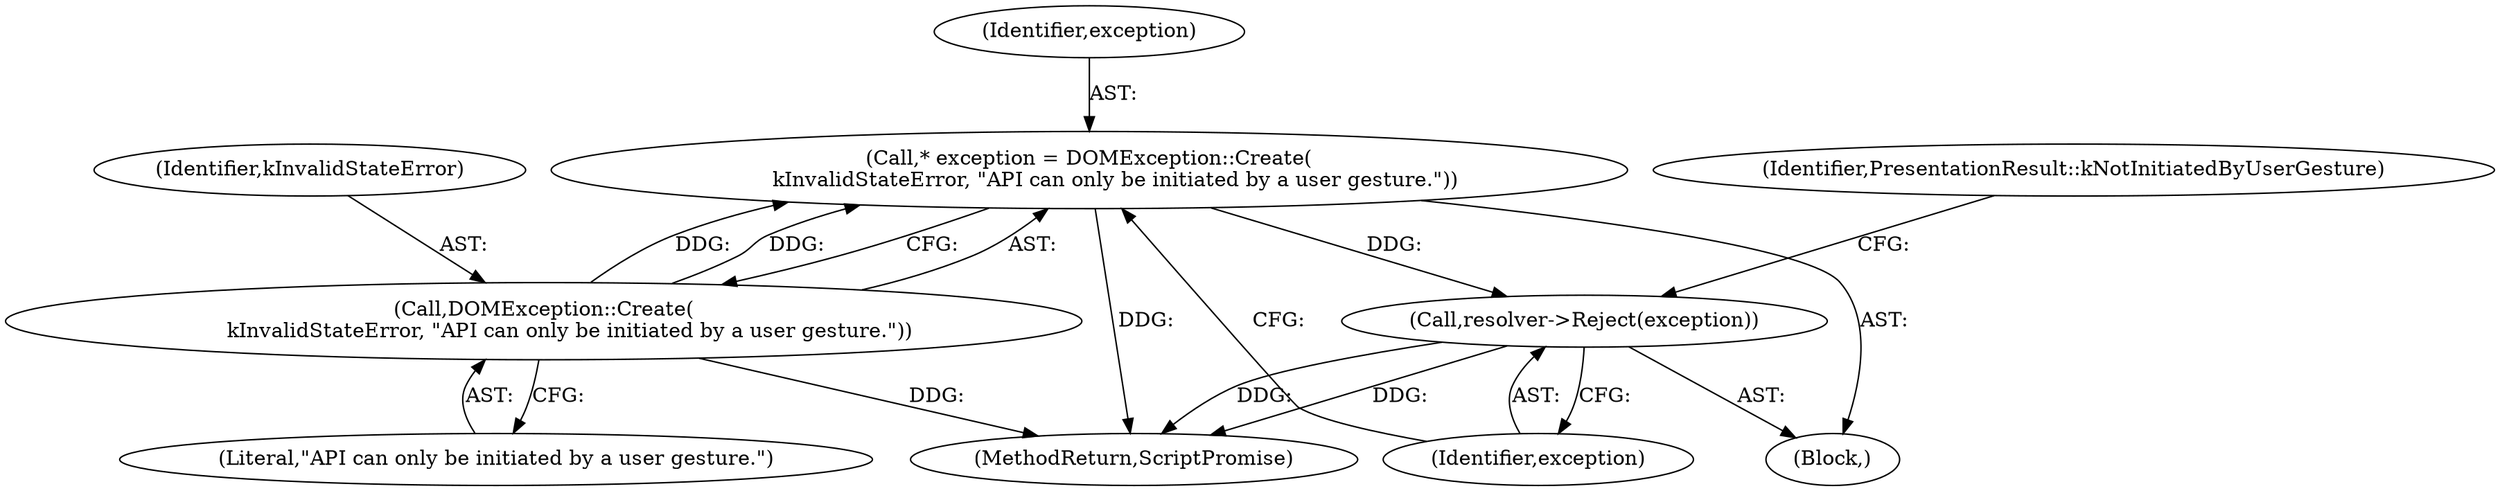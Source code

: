 digraph "0_Chrome_262e77a72493e36e8006aeeba1c7497a42ee5ad9_11@pointer" {
"1000165" [label="(Call,* exception = DOMException::Create(\n        kInvalidStateError, \"API can only be initiated by a user gesture.\"))"];
"1000167" [label="(Call,DOMException::Create(\n        kInvalidStateError, \"API can only be initiated by a user gesture.\"))"];
"1000170" [label="(Call,resolver->Reject(exception))"];
"1000171" [label="(Identifier,exception)"];
"1000168" [label="(Identifier,kInvalidStateError)"];
"1000166" [label="(Identifier,exception)"];
"1000339" [label="(MethodReturn,ScriptPromise)"];
"1000165" [label="(Call,* exception = DOMException::Create(\n        kInvalidStateError, \"API can only be initiated by a user gesture.\"))"];
"1000167" [label="(Call,DOMException::Create(\n        kInvalidStateError, \"API can only be initiated by a user gesture.\"))"];
"1000173" [label="(Identifier,PresentationResult::kNotInitiatedByUserGesture)"];
"1000170" [label="(Call,resolver->Reject(exception))"];
"1000169" [label="(Literal,\"API can only be initiated by a user gesture.\")"];
"1000163" [label="(Block,)"];
"1000165" -> "1000163"  [label="AST: "];
"1000165" -> "1000167"  [label="CFG: "];
"1000166" -> "1000165"  [label="AST: "];
"1000167" -> "1000165"  [label="AST: "];
"1000171" -> "1000165"  [label="CFG: "];
"1000165" -> "1000339"  [label="DDG: "];
"1000167" -> "1000165"  [label="DDG: "];
"1000167" -> "1000165"  [label="DDG: "];
"1000165" -> "1000170"  [label="DDG: "];
"1000167" -> "1000169"  [label="CFG: "];
"1000168" -> "1000167"  [label="AST: "];
"1000169" -> "1000167"  [label="AST: "];
"1000167" -> "1000339"  [label="DDG: "];
"1000170" -> "1000163"  [label="AST: "];
"1000170" -> "1000171"  [label="CFG: "];
"1000171" -> "1000170"  [label="AST: "];
"1000173" -> "1000170"  [label="CFG: "];
"1000170" -> "1000339"  [label="DDG: "];
"1000170" -> "1000339"  [label="DDG: "];
}
